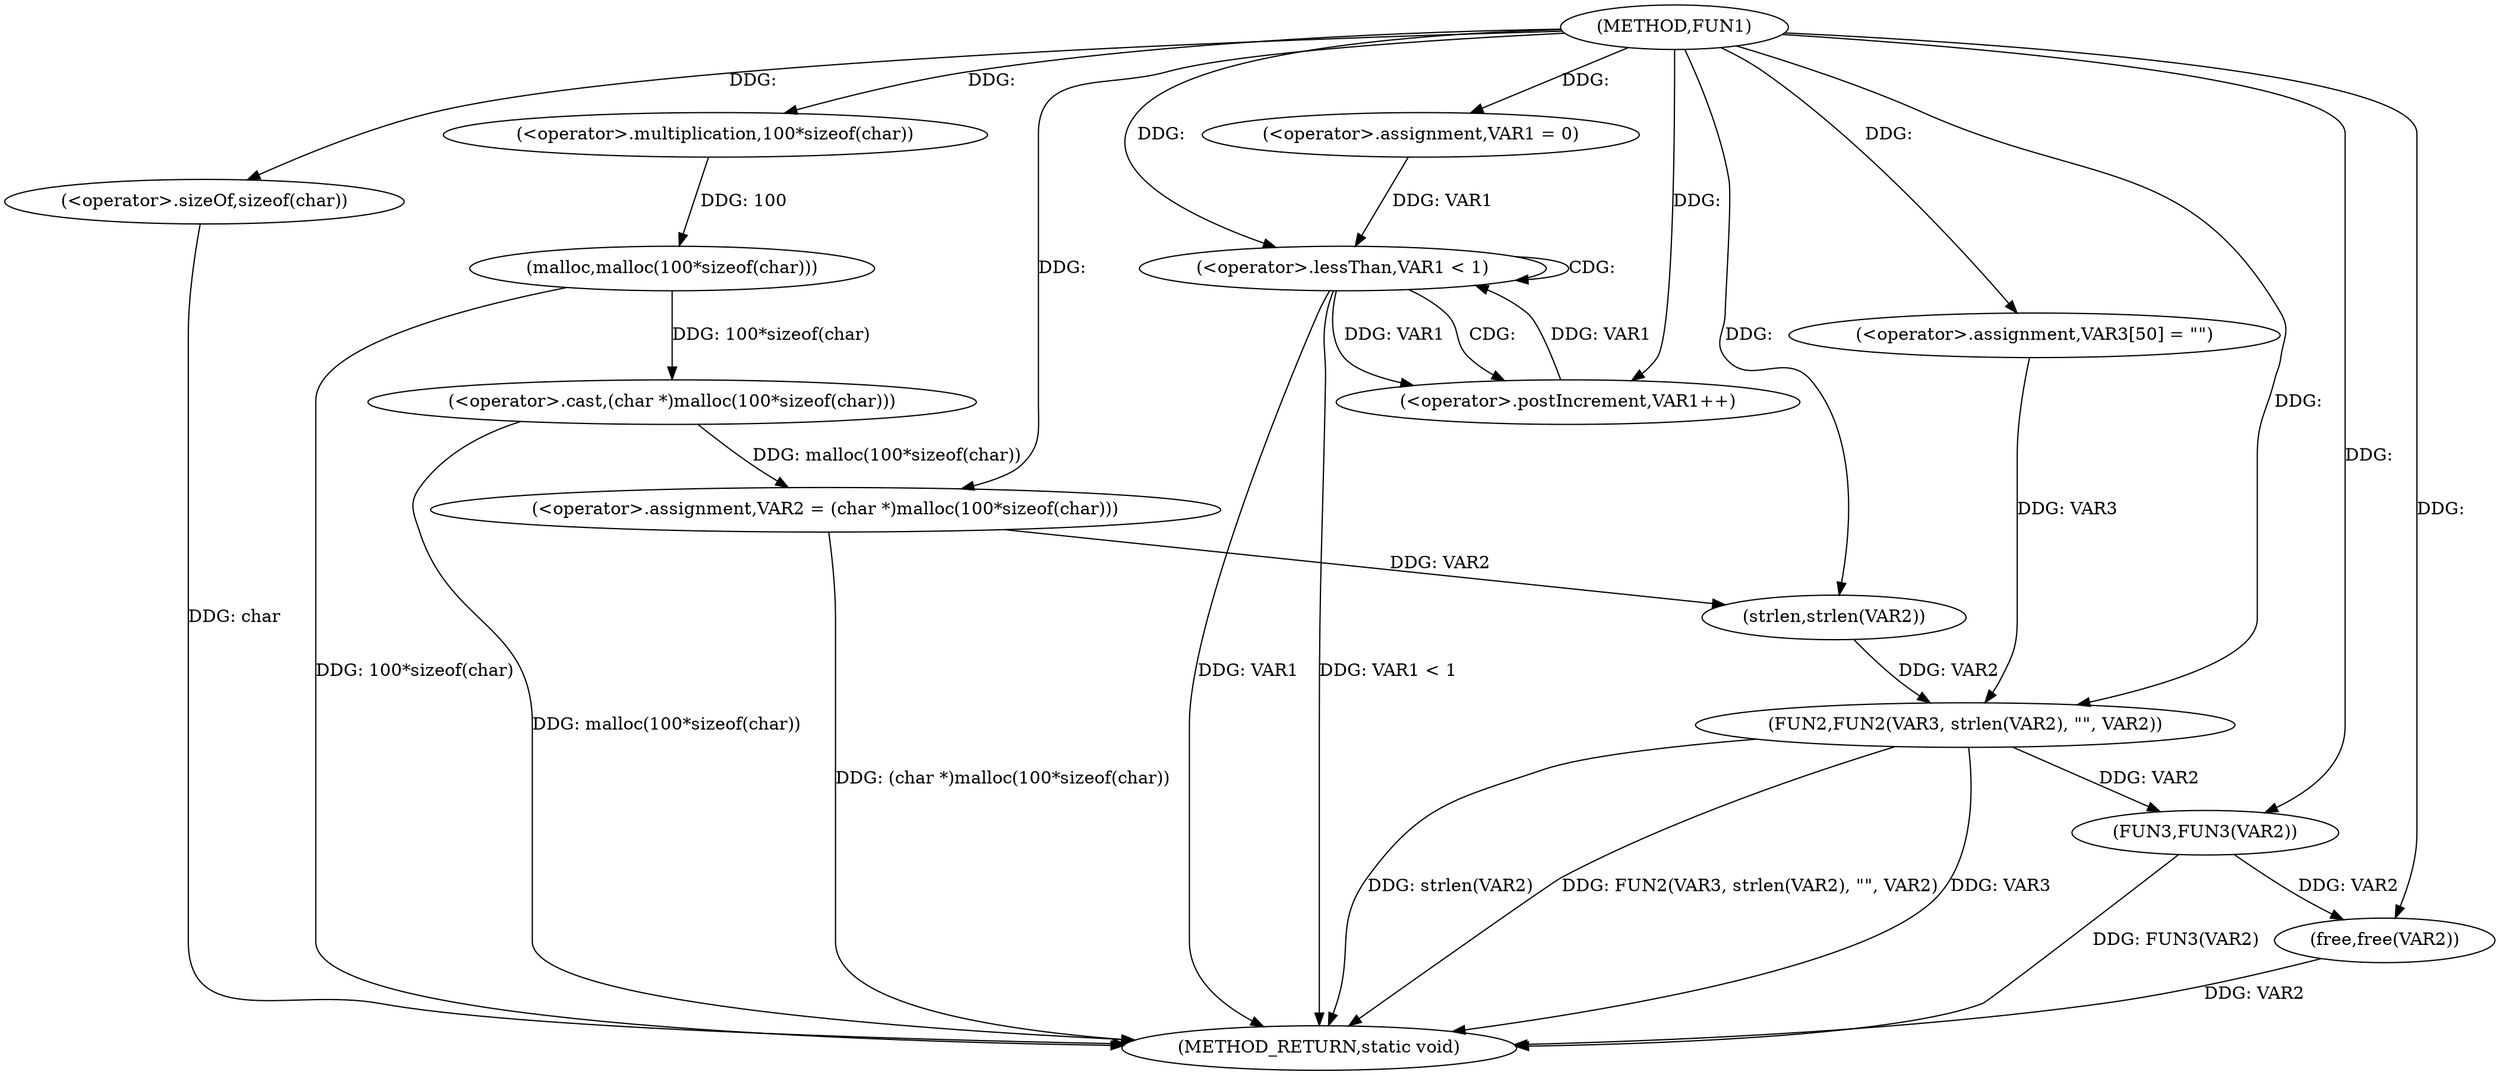 digraph FUN1 {  
"1000100" [label = "(METHOD,FUN1)" ]
"1000138" [label = "(METHOD_RETURN,static void)" ]
"1000104" [label = "(<operator>.assignment,VAR2 = (char *)malloc(100*sizeof(char)))" ]
"1000106" [label = "(<operator>.cast,(char *)malloc(100*sizeof(char)))" ]
"1000108" [label = "(malloc,malloc(100*sizeof(char)))" ]
"1000109" [label = "(<operator>.multiplication,100*sizeof(char))" ]
"1000111" [label = "(<operator>.sizeOf,sizeof(char))" ]
"1000114" [label = "(<operator>.assignment,VAR1 = 0)" ]
"1000117" [label = "(<operator>.lessThan,VAR1 < 1)" ]
"1000120" [label = "(<operator>.postIncrement,VAR1++)" ]
"1000125" [label = "(<operator>.assignment,VAR3[50] = \"\")" ]
"1000128" [label = "(FUN2,FUN2(VAR3, strlen(VAR2), \"\", VAR2))" ]
"1000130" [label = "(strlen,strlen(VAR2))" ]
"1000134" [label = "(FUN3,FUN3(VAR2))" ]
"1000136" [label = "(free,free(VAR2))" ]
  "1000117" -> "1000138"  [ label = "DDG: VAR1 < 1"] 
  "1000128" -> "1000138"  [ label = "DDG: strlen(VAR2)"] 
  "1000106" -> "1000138"  [ label = "DDG: malloc(100*sizeof(char))"] 
  "1000117" -> "1000138"  [ label = "DDG: VAR1"] 
  "1000111" -> "1000138"  [ label = "DDG: char"] 
  "1000128" -> "1000138"  [ label = "DDG: FUN2(VAR3, strlen(VAR2), \"\", VAR2)"] 
  "1000128" -> "1000138"  [ label = "DDG: VAR3"] 
  "1000134" -> "1000138"  [ label = "DDG: FUN3(VAR2)"] 
  "1000136" -> "1000138"  [ label = "DDG: VAR2"] 
  "1000104" -> "1000138"  [ label = "DDG: (char *)malloc(100*sizeof(char))"] 
  "1000108" -> "1000138"  [ label = "DDG: 100*sizeof(char)"] 
  "1000106" -> "1000104"  [ label = "DDG: malloc(100*sizeof(char))"] 
  "1000100" -> "1000104"  [ label = "DDG: "] 
  "1000108" -> "1000106"  [ label = "DDG: 100*sizeof(char)"] 
  "1000109" -> "1000108"  [ label = "DDG: 100"] 
  "1000100" -> "1000109"  [ label = "DDG: "] 
  "1000100" -> "1000111"  [ label = "DDG: "] 
  "1000100" -> "1000114"  [ label = "DDG: "] 
  "1000114" -> "1000117"  [ label = "DDG: VAR1"] 
  "1000120" -> "1000117"  [ label = "DDG: VAR1"] 
  "1000100" -> "1000117"  [ label = "DDG: "] 
  "1000117" -> "1000120"  [ label = "DDG: VAR1"] 
  "1000100" -> "1000120"  [ label = "DDG: "] 
  "1000100" -> "1000125"  [ label = "DDG: "] 
  "1000125" -> "1000128"  [ label = "DDG: VAR3"] 
  "1000100" -> "1000128"  [ label = "DDG: "] 
  "1000130" -> "1000128"  [ label = "DDG: VAR2"] 
  "1000104" -> "1000130"  [ label = "DDG: VAR2"] 
  "1000100" -> "1000130"  [ label = "DDG: "] 
  "1000128" -> "1000134"  [ label = "DDG: VAR2"] 
  "1000100" -> "1000134"  [ label = "DDG: "] 
  "1000134" -> "1000136"  [ label = "DDG: VAR2"] 
  "1000100" -> "1000136"  [ label = "DDG: "] 
  "1000117" -> "1000120"  [ label = "CDG: "] 
  "1000117" -> "1000117"  [ label = "CDG: "] 
}
